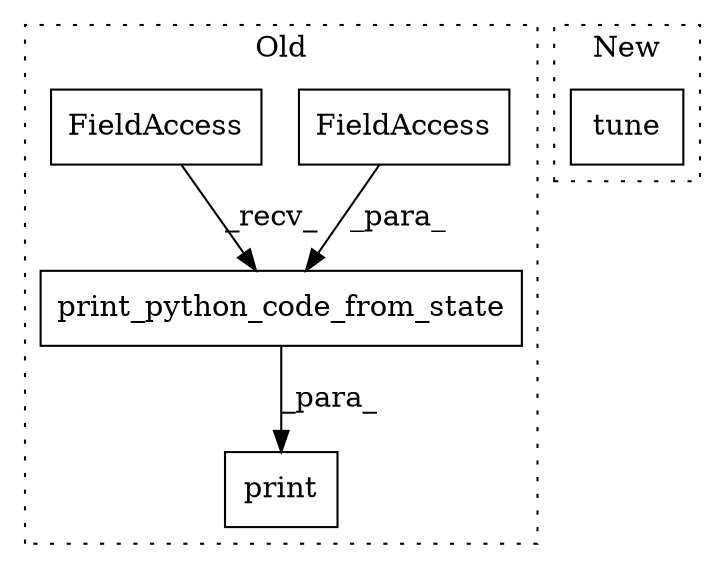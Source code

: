 digraph G {
subgraph cluster0 {
1 [label="print" a="32" s="2897,2959" l="6,1" shape="box"];
3 [label="print_python_code_from_state" a="32" s="2920,2958" l="29,1" shape="box"];
4 [label="FieldAccess" a="22" s="2949" l="3" shape="box"];
5 [label="FieldAccess" a="22" s="2903" l="4" shape="box"];
label = "Old";
style="dotted";
}
subgraph cluster1 {
2 [label="tune" a="32" s="3394,3424" l="5,1" shape="box"];
label = "New";
style="dotted";
}
3 -> 1 [label="_para_"];
4 -> 3 [label="_para_"];
5 -> 3 [label="_recv_"];
}
